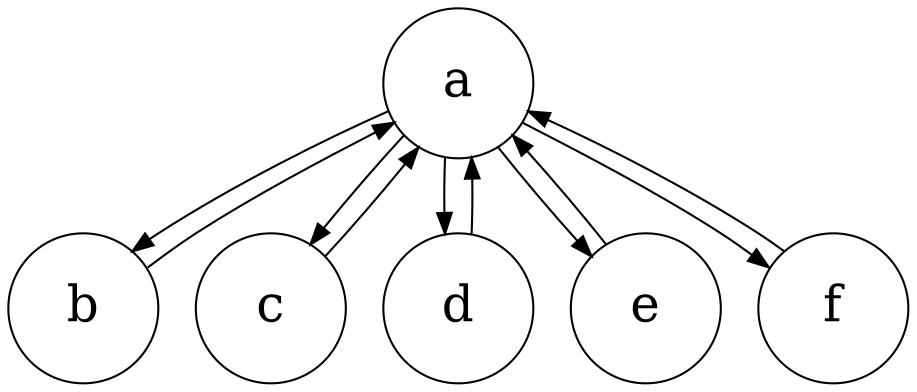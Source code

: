 digraph star {
  graph [margin="0,0"]
  node [shape=circle, fixedsize=true, width=1.0, height=1.0, fontsize=24]

  a -> {b c d e f}
  {b c d e f} -> a
  /*
  a -> b -> c -> d -> e -> f -> a [style=invis]
  a -> f -> e -> d -> c -> b -> a [style=invis]
  c -> {d e f a b}
       {d e f a b} -> c
       */
  //a -> {b c d e f}
  //{b c d e f} -> a
}
